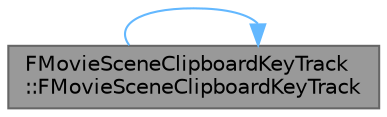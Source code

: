 digraph "FMovieSceneClipboardKeyTrack::FMovieSceneClipboardKeyTrack"
{
 // INTERACTIVE_SVG=YES
 // LATEX_PDF_SIZE
  bgcolor="transparent";
  edge [fontname=Helvetica,fontsize=10,labelfontname=Helvetica,labelfontsize=10];
  node [fontname=Helvetica,fontsize=10,shape=box,height=0.2,width=0.4];
  rankdir="LR";
  Node1 [id="Node000001",label="FMovieSceneClipboardKeyTrack\l::FMovieSceneClipboardKeyTrack",height=0.2,width=0.4,color="gray40", fillcolor="grey60", style="filled", fontcolor="black",tooltip="Move construction/assignment."];
  Node1 -> Node1 [id="edge1_Node000001_Node000001",color="steelblue1",style="solid",tooltip=" "];
}
